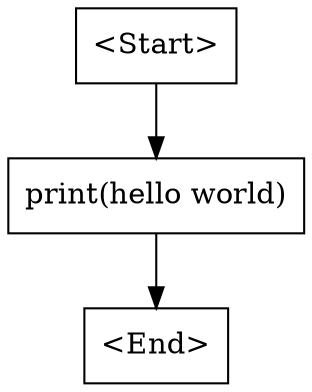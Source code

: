 digraph G {
    N0 [label = "<Start>" shape = box]
    N1 [label = "print(hello world)
" shape = box]
    N2 [label = "<End>" shape = box]
    N0 -> N1 [label = ""]
    N1 -> N2 [label = ""]
}
